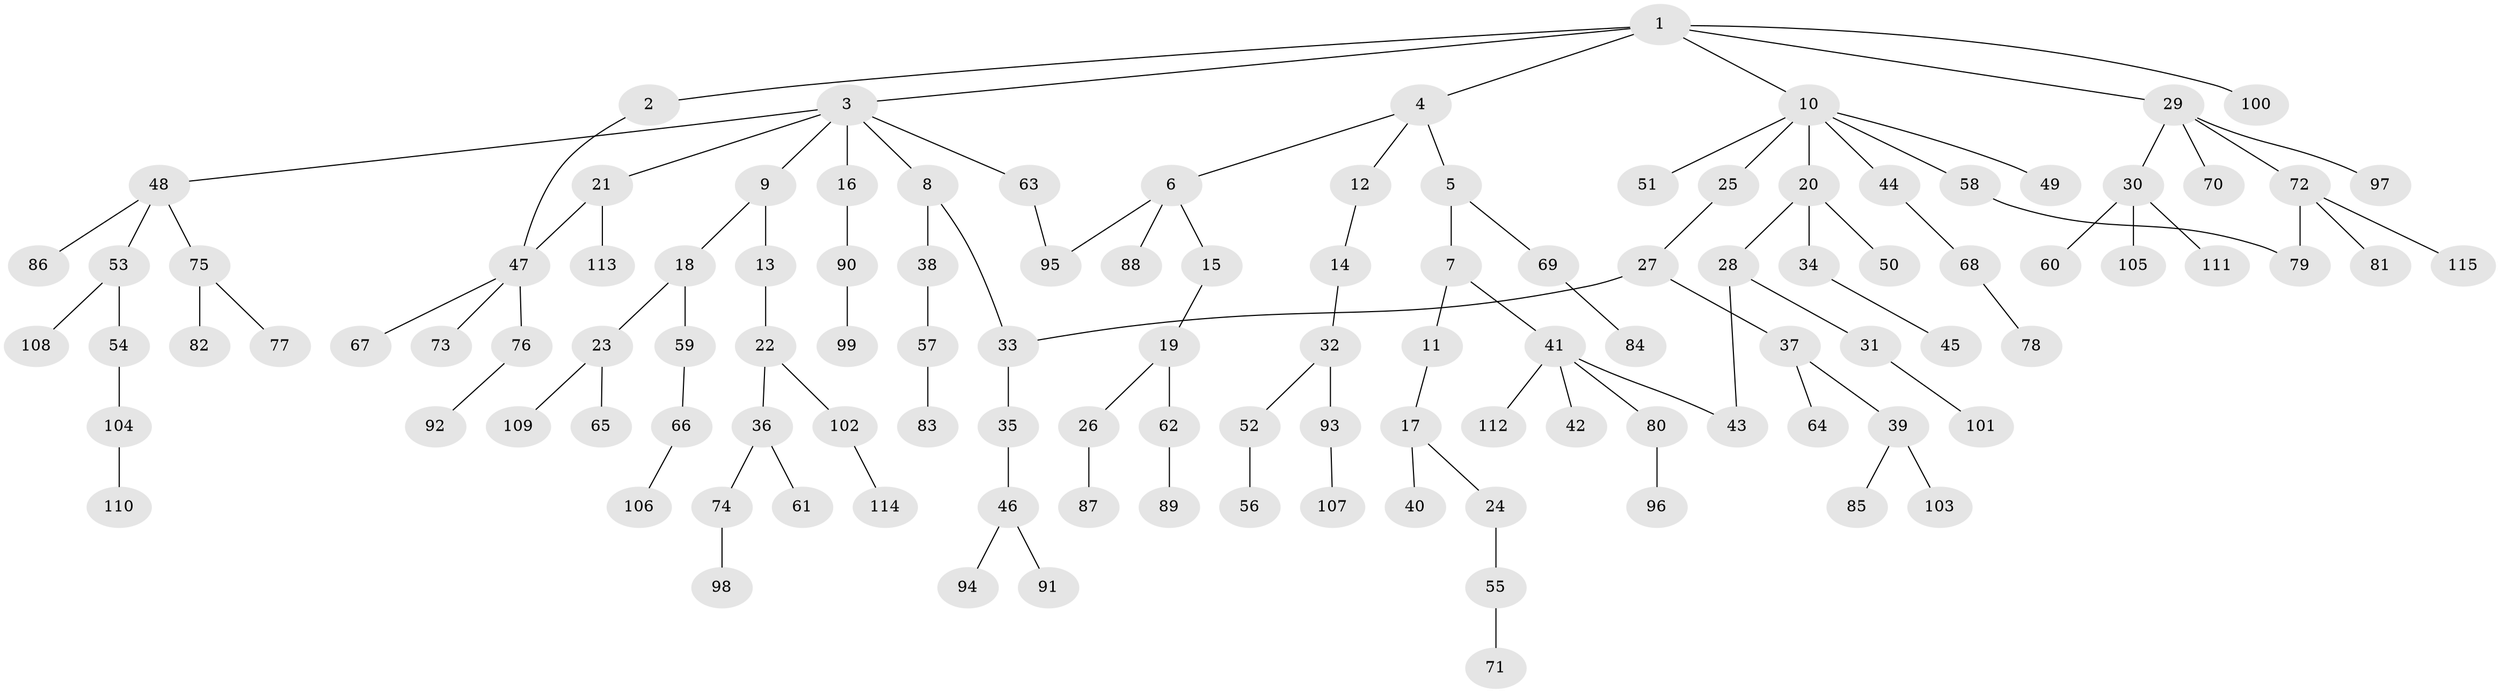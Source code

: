 // coarse degree distribution, {4: 0.04938271604938271, 3: 0.2222222222222222, 7: 0.012345679012345678, 2: 0.32098765432098764, 1: 0.37037037037037035, 6: 0.012345679012345678, 5: 0.012345679012345678}
// Generated by graph-tools (version 1.1) at 2025/36/03/04/25 23:36:01]
// undirected, 115 vertices, 119 edges
graph export_dot {
  node [color=gray90,style=filled];
  1;
  2;
  3;
  4;
  5;
  6;
  7;
  8;
  9;
  10;
  11;
  12;
  13;
  14;
  15;
  16;
  17;
  18;
  19;
  20;
  21;
  22;
  23;
  24;
  25;
  26;
  27;
  28;
  29;
  30;
  31;
  32;
  33;
  34;
  35;
  36;
  37;
  38;
  39;
  40;
  41;
  42;
  43;
  44;
  45;
  46;
  47;
  48;
  49;
  50;
  51;
  52;
  53;
  54;
  55;
  56;
  57;
  58;
  59;
  60;
  61;
  62;
  63;
  64;
  65;
  66;
  67;
  68;
  69;
  70;
  71;
  72;
  73;
  74;
  75;
  76;
  77;
  78;
  79;
  80;
  81;
  82;
  83;
  84;
  85;
  86;
  87;
  88;
  89;
  90;
  91;
  92;
  93;
  94;
  95;
  96;
  97;
  98;
  99;
  100;
  101;
  102;
  103;
  104;
  105;
  106;
  107;
  108;
  109;
  110;
  111;
  112;
  113;
  114;
  115;
  1 -- 2;
  1 -- 3;
  1 -- 4;
  1 -- 10;
  1 -- 29;
  1 -- 100;
  2 -- 47;
  3 -- 8;
  3 -- 9;
  3 -- 16;
  3 -- 21;
  3 -- 48;
  3 -- 63;
  4 -- 5;
  4 -- 6;
  4 -- 12;
  5 -- 7;
  5 -- 69;
  6 -- 15;
  6 -- 88;
  6 -- 95;
  7 -- 11;
  7 -- 41;
  8 -- 38;
  8 -- 33;
  9 -- 13;
  9 -- 18;
  10 -- 20;
  10 -- 25;
  10 -- 44;
  10 -- 49;
  10 -- 51;
  10 -- 58;
  11 -- 17;
  12 -- 14;
  13 -- 22;
  14 -- 32;
  15 -- 19;
  16 -- 90;
  17 -- 24;
  17 -- 40;
  18 -- 23;
  18 -- 59;
  19 -- 26;
  19 -- 62;
  20 -- 28;
  20 -- 34;
  20 -- 50;
  21 -- 47;
  21 -- 113;
  22 -- 36;
  22 -- 102;
  23 -- 65;
  23 -- 109;
  24 -- 55;
  25 -- 27;
  26 -- 87;
  27 -- 33;
  27 -- 37;
  28 -- 31;
  28 -- 43;
  29 -- 30;
  29 -- 70;
  29 -- 72;
  29 -- 97;
  30 -- 60;
  30 -- 105;
  30 -- 111;
  31 -- 101;
  32 -- 52;
  32 -- 93;
  33 -- 35;
  34 -- 45;
  35 -- 46;
  36 -- 61;
  36 -- 74;
  37 -- 39;
  37 -- 64;
  38 -- 57;
  39 -- 85;
  39 -- 103;
  41 -- 42;
  41 -- 43;
  41 -- 80;
  41 -- 112;
  44 -- 68;
  46 -- 91;
  46 -- 94;
  47 -- 67;
  47 -- 73;
  47 -- 76;
  48 -- 53;
  48 -- 75;
  48 -- 86;
  52 -- 56;
  53 -- 54;
  53 -- 108;
  54 -- 104;
  55 -- 71;
  57 -- 83;
  58 -- 79;
  59 -- 66;
  62 -- 89;
  63 -- 95;
  66 -- 106;
  68 -- 78;
  69 -- 84;
  72 -- 79;
  72 -- 81;
  72 -- 115;
  74 -- 98;
  75 -- 77;
  75 -- 82;
  76 -- 92;
  80 -- 96;
  90 -- 99;
  93 -- 107;
  102 -- 114;
  104 -- 110;
}

